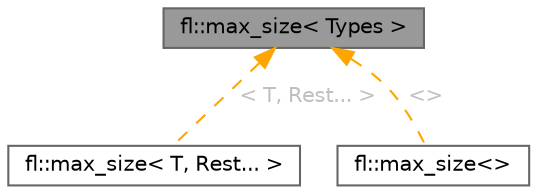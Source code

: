 digraph "fl::max_size&lt; Types &gt;"
{
 // INTERACTIVE_SVG=YES
 // LATEX_PDF_SIZE
  bgcolor="transparent";
  edge [fontname=Helvetica,fontsize=10,labelfontname=Helvetica,labelfontsize=10];
  node [fontname=Helvetica,fontsize=10,shape=box,height=0.2,width=0.4];
  Node1 [id="Node000001",label="fl::max_size\< Types \>",height=0.2,width=0.4,color="gray40", fillcolor="grey60", style="filled", fontcolor="black",tooltip=" "];
  Node1 -> Node2 [id="edge1_Node000001_Node000002",dir="back",color="orange",style="dashed",tooltip=" ",label=" \< T, Rest... \>",fontcolor="grey" ];
  Node2 [id="Node000002",label="fl::max_size\< T, Rest... \>",height=0.2,width=0.4,color="gray40", fillcolor="white", style="filled",URL="$df/db4/structfl_1_1max__size_3_01_t_00_01_rest_8_8_8_01_4.html",tooltip=" "];
  Node1 -> Node3 [id="edge2_Node000001_Node000003",dir="back",color="orange",style="dashed",tooltip=" ",label=" \<\>",fontcolor="grey" ];
  Node3 [id="Node000003",label="fl::max_size\<\>",height=0.2,width=0.4,color="gray40", fillcolor="white", style="filled",URL="$d9/db2/structfl_1_1max__size_3_4.html",tooltip=" "];
}
